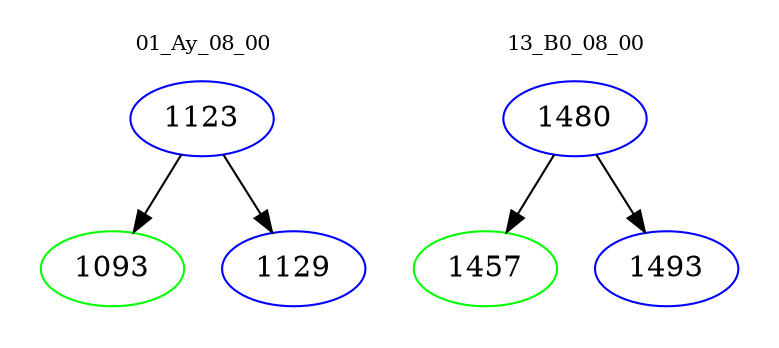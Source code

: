 digraph{
subgraph cluster_0 {
color = white
label = "01_Ay_08_00";
fontsize=10;
T0_1123 [label="1123", color="blue"]
T0_1123 -> T0_1093 [color="black"]
T0_1093 [label="1093", color="green"]
T0_1123 -> T0_1129 [color="black"]
T0_1129 [label="1129", color="blue"]
}
subgraph cluster_1 {
color = white
label = "13_B0_08_00";
fontsize=10;
T1_1480 [label="1480", color="blue"]
T1_1480 -> T1_1457 [color="black"]
T1_1457 [label="1457", color="green"]
T1_1480 -> T1_1493 [color="black"]
T1_1493 [label="1493", color="blue"]
}
}
